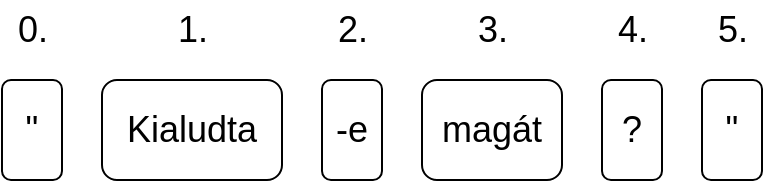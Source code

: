 <mxfile version="15.8.6" type="google"><diagram id="6I0OCvxSQrVGMHxT2VVA" name="Page-1"><mxGraphModel dx="1422" dy="723" grid="1" gridSize="10" guides="1" tooltips="1" connect="1" arrows="1" fold="1" page="1" pageScale="1" pageWidth="850" pageHeight="1100" background="#ffffff" math="0" shadow="0"><root><mxCell id="0"/><mxCell id="1" parent="0"/><mxCell id="1dOMJ3dqiskHbrEw8Qyz-1" value="&lt;font style=&quot;font-size: 18px&quot;&gt;&quot;&lt;/font&gt;" style="rounded=1;whiteSpace=wrap;html=1;" vertex="1" parent="1"><mxGeometry x="150" y="210" width="30" height="50" as="geometry"/></mxCell><mxCell id="1dOMJ3dqiskHbrEw8Qyz-2" value="&lt;font style=&quot;font-size: 18px&quot;&gt;Kialudta&lt;/font&gt;" style="rounded=1;whiteSpace=wrap;html=1;" vertex="1" parent="1"><mxGeometry x="200" y="210" width="90" height="50" as="geometry"/></mxCell><mxCell id="1dOMJ3dqiskHbrEw8Qyz-3" value="&lt;font style=&quot;font-size: 18px&quot;&gt;magát&lt;/font&gt;" style="rounded=1;whiteSpace=wrap;html=1;" vertex="1" parent="1"><mxGeometry x="360" y="210" width="70" height="50" as="geometry"/></mxCell><mxCell id="1dOMJ3dqiskHbrEw8Qyz-4" value="&lt;font style=&quot;font-size: 18px&quot;&gt;?&lt;/font&gt;" style="rounded=1;whiteSpace=wrap;html=1;" vertex="1" parent="1"><mxGeometry x="450" y="210" width="30" height="50" as="geometry"/></mxCell><mxCell id="1dOMJ3dqiskHbrEw8Qyz-6" value="&lt;span style=&quot;font-size: 18px&quot;&gt;-e&lt;/span&gt;" style="rounded=1;whiteSpace=wrap;html=1;" vertex="1" parent="1"><mxGeometry x="310" y="210" width="30" height="50" as="geometry"/></mxCell><mxCell id="1dOMJ3dqiskHbrEw8Qyz-7" value="&lt;font style=&quot;font-size: 18px&quot;&gt;&quot;&lt;/font&gt;" style="rounded=1;whiteSpace=wrap;html=1;" vertex="1" parent="1"><mxGeometry x="500" y="210" width="30" height="50" as="geometry"/></mxCell><mxCell id="1dOMJ3dqiskHbrEw8Qyz-8" value="0." style="text;html=1;align=center;verticalAlign=middle;resizable=0;points=[];autosize=1;strokeColor=none;fillColor=none;fontSize=18;" vertex="1" parent="1"><mxGeometry x="150" y="170" width="30" height="30" as="geometry"/></mxCell><mxCell id="1dOMJ3dqiskHbrEw8Qyz-9" value="1." style="text;html=1;align=center;verticalAlign=middle;resizable=0;points=[];autosize=1;strokeColor=none;fillColor=none;fontSize=18;" vertex="1" parent="1"><mxGeometry x="230" y="170" width="30" height="30" as="geometry"/></mxCell><mxCell id="1dOMJ3dqiskHbrEw8Qyz-10" value="2." style="text;html=1;align=center;verticalAlign=middle;resizable=0;points=[];autosize=1;strokeColor=none;fillColor=none;fontSize=18;" vertex="1" parent="1"><mxGeometry x="310" y="170" width="30" height="30" as="geometry"/></mxCell><mxCell id="1dOMJ3dqiskHbrEw8Qyz-12" value="3." style="text;html=1;align=center;verticalAlign=middle;resizable=0;points=[];autosize=1;strokeColor=none;fillColor=none;fontSize=18;" vertex="1" parent="1"><mxGeometry x="380" y="170" width="30" height="30" as="geometry"/></mxCell><mxCell id="1dOMJ3dqiskHbrEw8Qyz-13" value="4." style="text;html=1;align=center;verticalAlign=middle;resizable=0;points=[];autosize=1;strokeColor=none;fillColor=none;fontSize=18;" vertex="1" parent="1"><mxGeometry x="450" y="170" width="30" height="30" as="geometry"/></mxCell><mxCell id="1dOMJ3dqiskHbrEw8Qyz-14" value="5." style="text;html=1;align=center;verticalAlign=middle;resizable=0;points=[];autosize=1;strokeColor=none;fillColor=none;fontSize=18;" vertex="1" parent="1"><mxGeometry x="500" y="170" width="30" height="30" as="geometry"/></mxCell></root></mxGraphModel></diagram></mxfile>